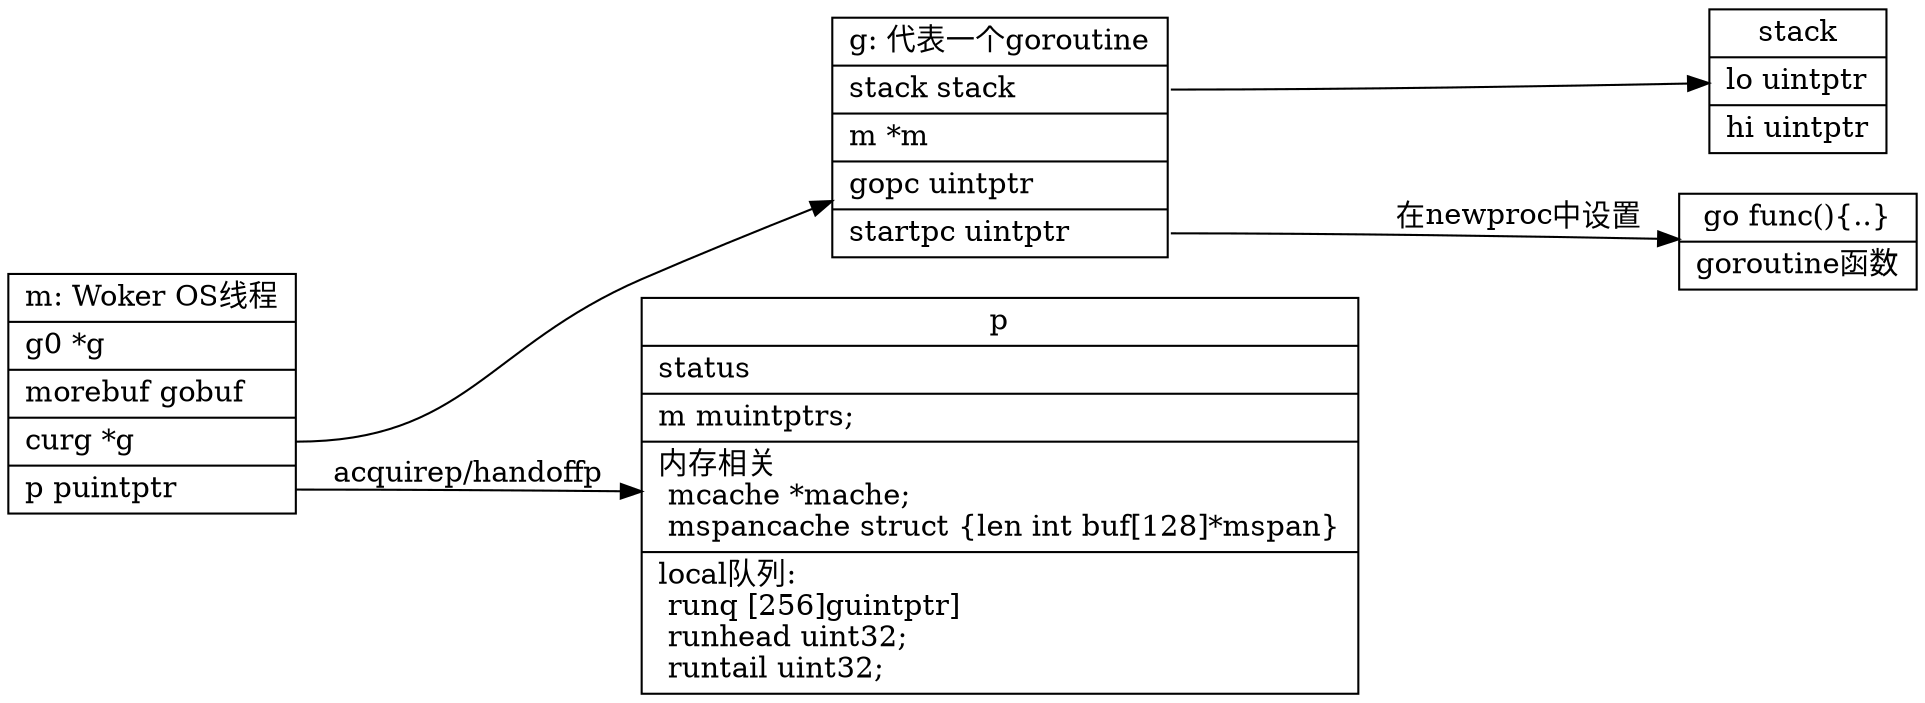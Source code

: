 digraph pgm {
  node[shape=box];
  newrank=true;
  rankdir=LR;
  m[shape="record";
    label="{{
      m: Woker OS线程|
       g0 *g \l|
       morebuf gobuf\l|
       <g> curg *g\l|
       <p> p puintptr\l
    }}";
  ];

  p[shape="record";
    label="{{
      p|
        field \l
    }}";
  ];

  g[shape="record";
    label="{{
      g: 代表一个goroutine|
        <stack> stack stack\l|
        m *m\l|
        gopc uintptr\l|
        <startpc> startpc uintptr\l
    }}";
  ];

  p[shape="record";
    label="{{
      p|
        status \l|
        m muintptrs;\l|
        内存相关\l
        mcache *mache;\l
        mspancache struct \{len int buf[128]*mspan\}\l|
        local队列:\l
        runq [256]guintptr]\l
        runhead uint32;\l
        runtail uint32;\l
    }}";
  ];
  stack[shape="record";
    label="{{
      stack|
        lo uintptr\l|
        hi uintptr\l
    }}";
  ];

  gofn[shape="record";
    label="{{
      go func()\{..\}|
        goroutine函数\l
    }}";
  ];

  m:p -> p[label="acquirep/handoffp"];
  m:g -> g;
  g:stack -> stack;
  g:startpc -> gofn[label="在newproc中设置"];
}
